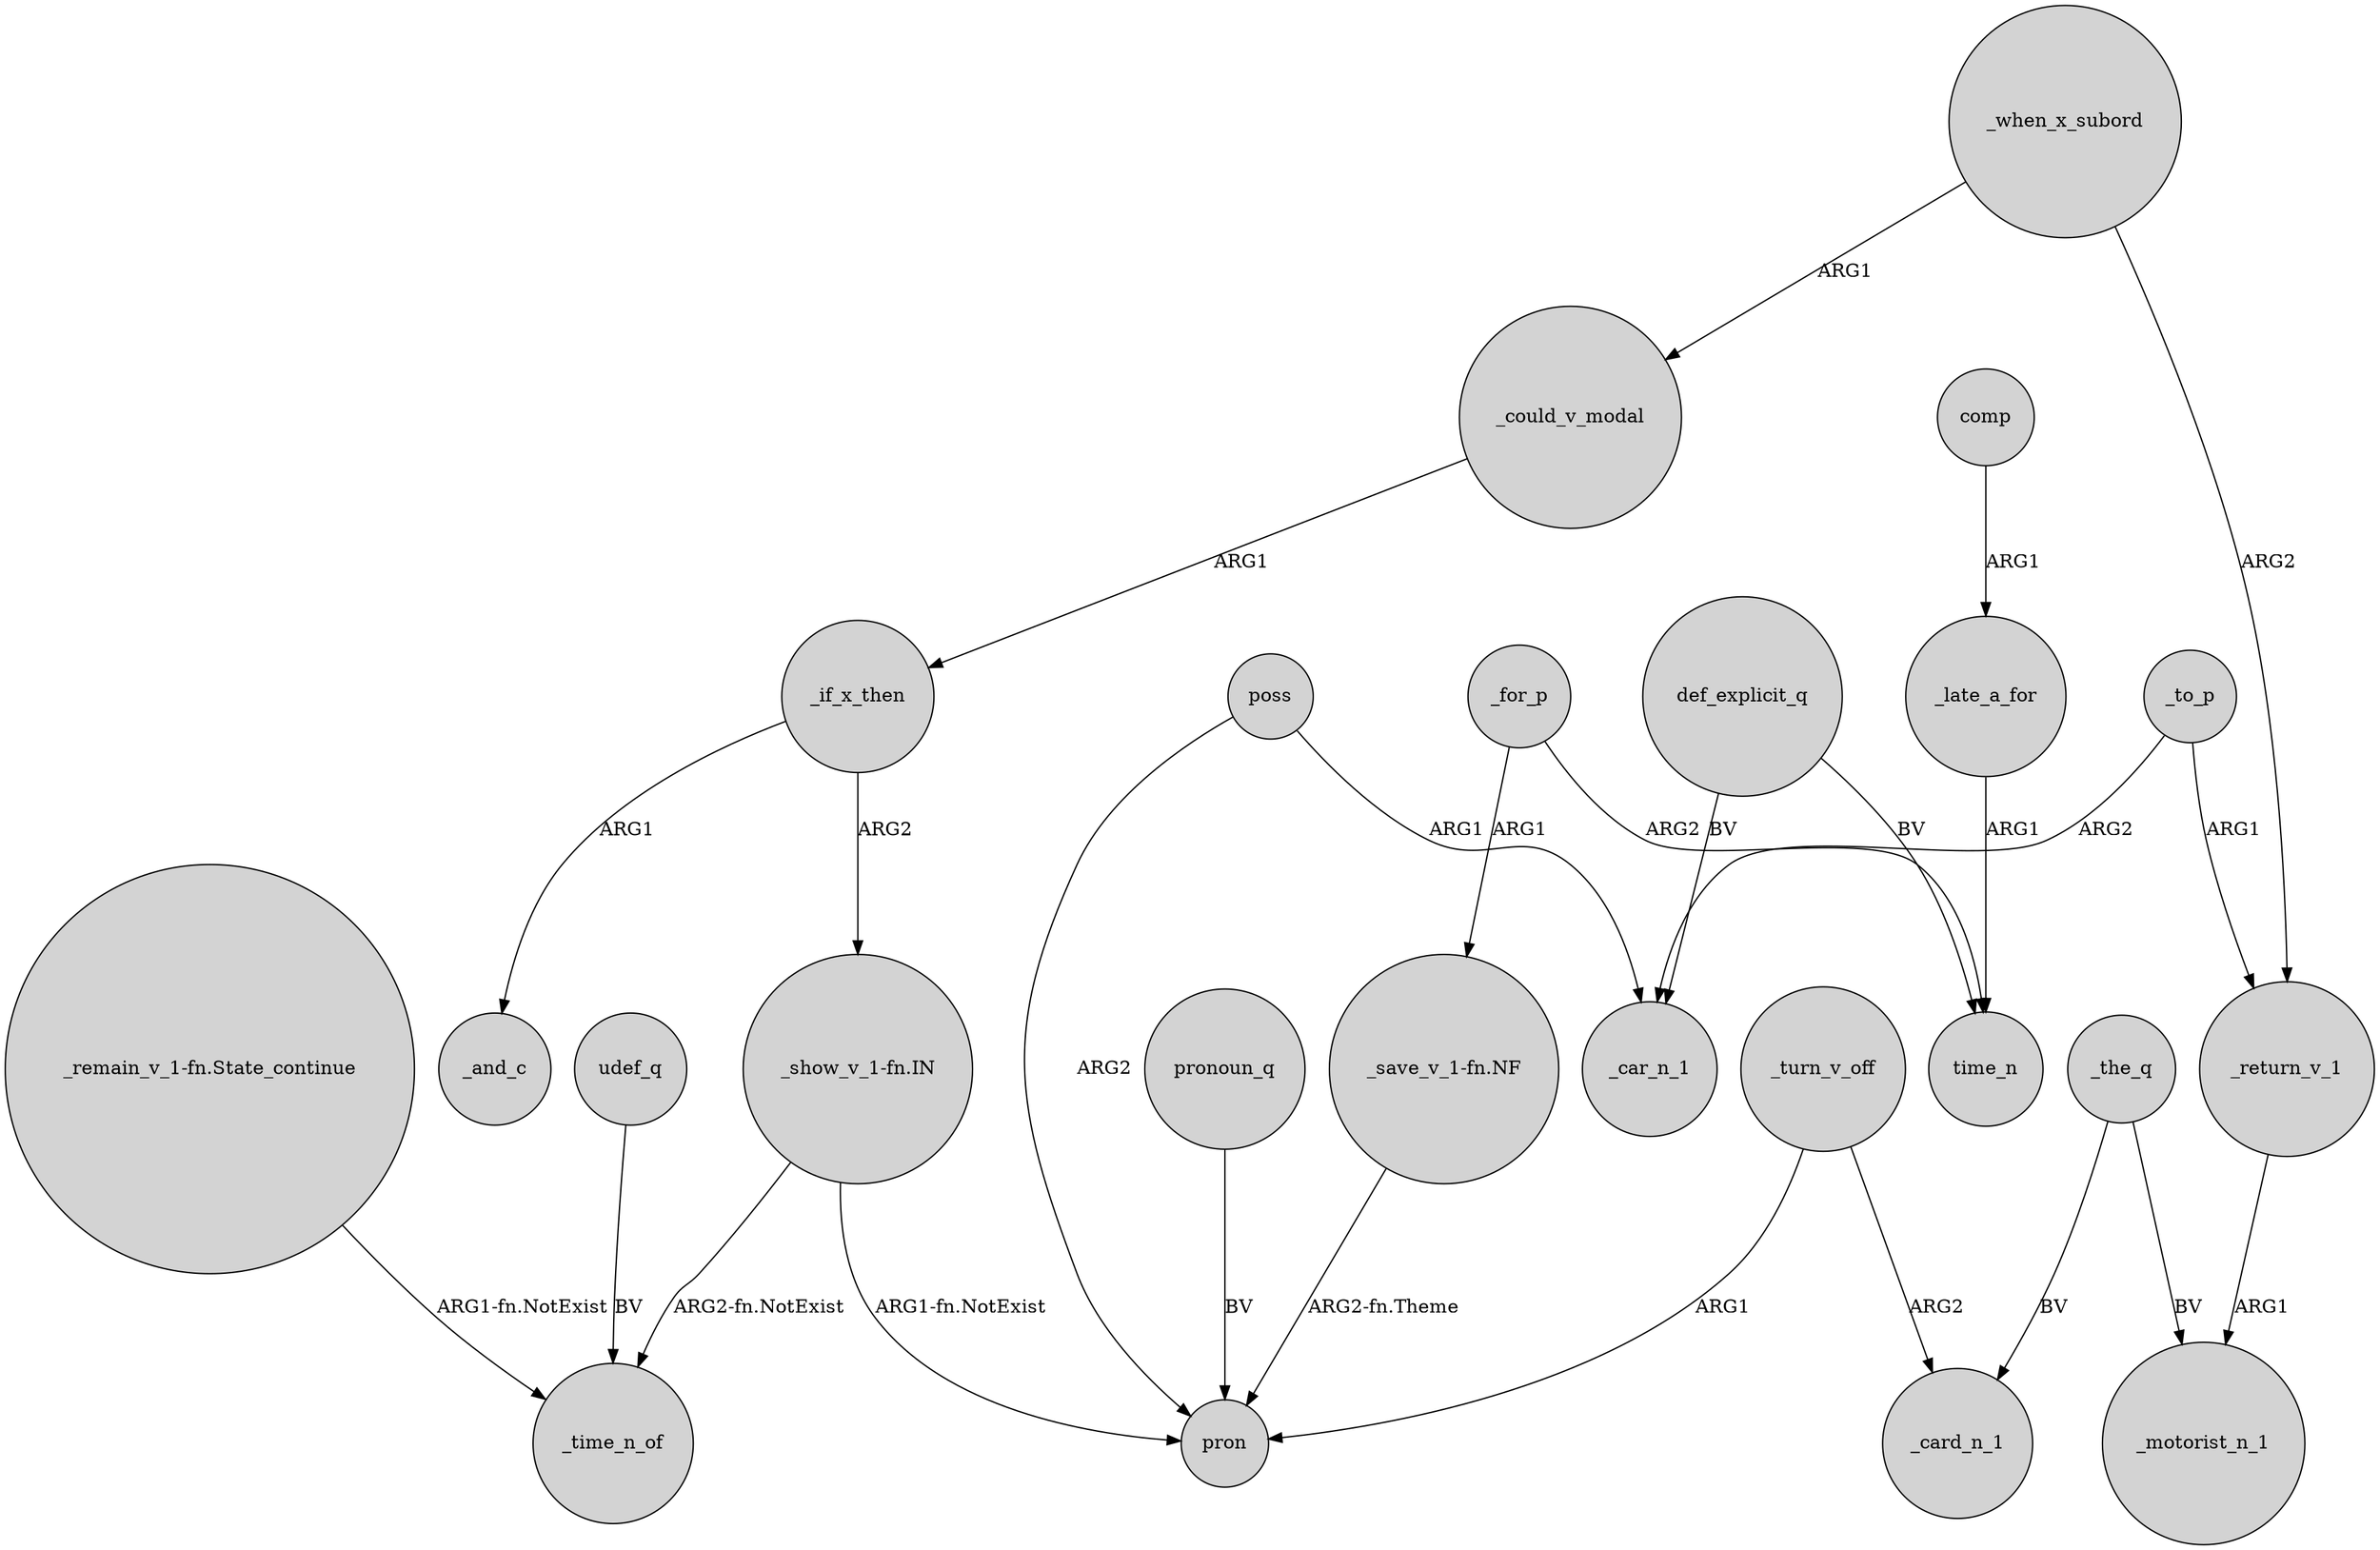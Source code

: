 digraph {
	node [shape=circle style=filled]
	"_remain_v_1-fn.State_continue" -> _time_n_of [label="ARG1-fn.NotExist"]
	comp -> _late_a_for [label=ARG1]
	_to_p -> _return_v_1 [label=ARG1]
	_for_p -> time_n [label=ARG2]
	poss -> pron [label=ARG2]
	poss -> _car_n_1 [label=ARG1]
	def_explicit_q -> time_n [label=BV]
	_for_p -> "_save_v_1-fn.NF" [label=ARG1]
	"_show_v_1-fn.IN" -> _time_n_of [label="ARG2-fn.NotExist"]
	"_save_v_1-fn.NF" -> pron [label="ARG2-fn.Theme"]
	def_explicit_q -> _car_n_1 [label=BV]
	_return_v_1 -> _motorist_n_1 [label=ARG1]
	_the_q -> _card_n_1 [label=BV]
	"_show_v_1-fn.IN" -> pron [label="ARG1-fn.NotExist"]
	_turn_v_off -> _card_n_1 [label=ARG2]
	pronoun_q -> pron [label=BV]
	_to_p -> _car_n_1 [label=ARG2]
	udef_q -> _time_n_of [label=BV]
	_when_x_subord -> _could_v_modal [label=ARG1]
	_could_v_modal -> _if_x_then [label=ARG1]
	_if_x_then -> _and_c [label=ARG1]
	_the_q -> _motorist_n_1 [label=BV]
	_late_a_for -> time_n [label=ARG1]
	_turn_v_off -> pron [label=ARG1]
	_if_x_then -> "_show_v_1-fn.IN" [label=ARG2]
	_when_x_subord -> _return_v_1 [label=ARG2]
}
